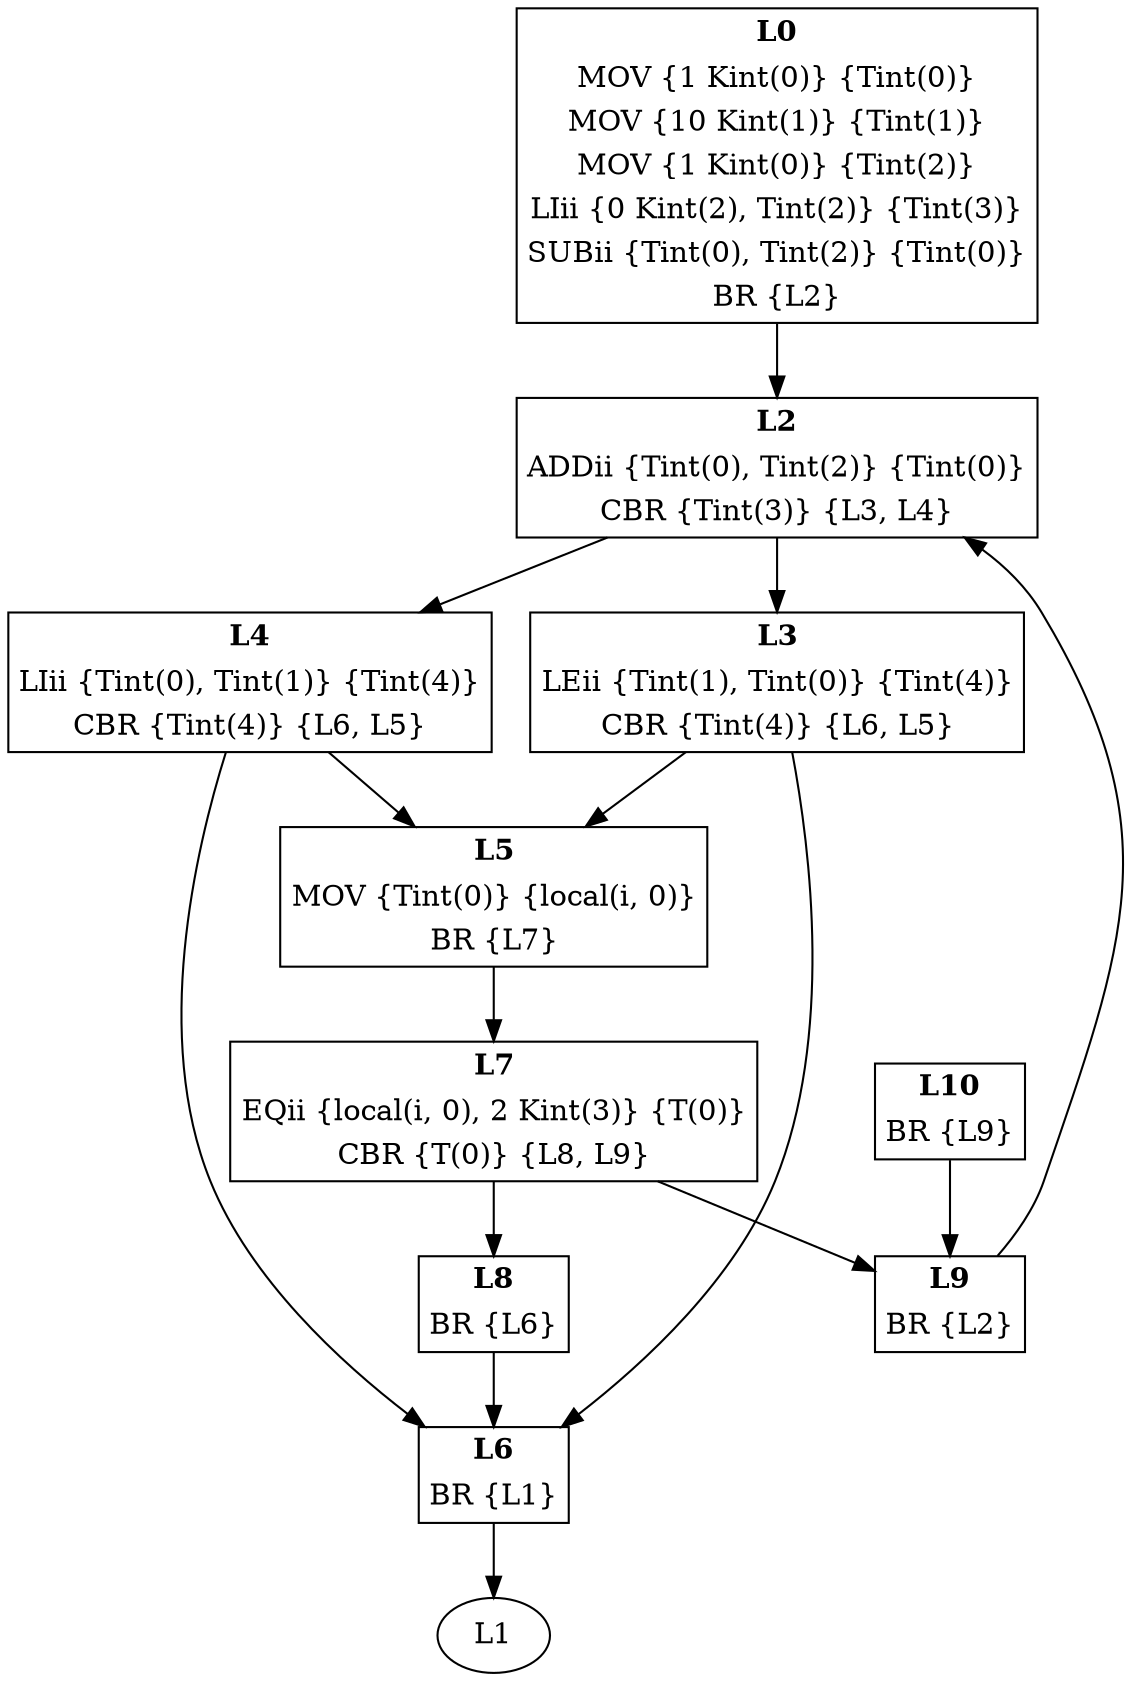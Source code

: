 digraph Proc1 {
L0 [shape=none, margin=0, label=<<TABLE BORDER="1" CELLBORDER="0">
<TR><TD><B>L0</B></TD></TR>
<TR><TD>MOV {1 Kint(0)} {Tint(0)}</TD></TR>
<TR><TD>MOV {10 Kint(1)} {Tint(1)}</TD></TR>
<TR><TD>MOV {1 Kint(0)} {Tint(2)}</TD></TR>
<TR><TD>LIii {0 Kint(2), Tint(2)} {Tint(3)}</TD></TR>
<TR><TD>SUBii {Tint(0), Tint(2)} {Tint(0)}</TD></TR>
<TR><TD>BR {L2}</TD></TR>
</TABLE>>];
L0 -> L2
L2 [shape=none, margin=0, label=<<TABLE BORDER="1" CELLBORDER="0">
<TR><TD><B>L2</B></TD></TR>
<TR><TD>ADDii {Tint(0), Tint(2)} {Tint(0)}</TD></TR>
<TR><TD>CBR {Tint(3)} {L3, L4}</TD></TR>
</TABLE>>];
L2 -> L3
L2 -> L4
L3 [shape=none, margin=0, label=<<TABLE BORDER="1" CELLBORDER="0">
<TR><TD><B>L3</B></TD></TR>
<TR><TD>LEii {Tint(1), Tint(0)} {Tint(4)}</TD></TR>
<TR><TD>CBR {Tint(4)} {L6, L5}</TD></TR>
</TABLE>>];
L3 -> L6
L3 -> L5
L4 [shape=none, margin=0, label=<<TABLE BORDER="1" CELLBORDER="0">
<TR><TD><B>L4</B></TD></TR>
<TR><TD>LIii {Tint(0), Tint(1)} {Tint(4)}</TD></TR>
<TR><TD>CBR {Tint(4)} {L6, L5}</TD></TR>
</TABLE>>];
L4 -> L6
L4 -> L5
L5 [shape=none, margin=0, label=<<TABLE BORDER="1" CELLBORDER="0">
<TR><TD><B>L5</B></TD></TR>
<TR><TD>MOV {Tint(0)} {local(i, 0)}</TD></TR>
<TR><TD>BR {L7}</TD></TR>
</TABLE>>];
L5 -> L7
L6 [shape=none, margin=0, label=<<TABLE BORDER="1" CELLBORDER="0">
<TR><TD><B>L6</B></TD></TR>
<TR><TD>BR {L1}</TD></TR>
</TABLE>>];
L6 -> L1
L7 [shape=none, margin=0, label=<<TABLE BORDER="1" CELLBORDER="0">
<TR><TD><B>L7</B></TD></TR>
<TR><TD>EQii {local(i, 0), 2 Kint(3)} {T(0)}</TD></TR>
<TR><TD>CBR {T(0)} {L8, L9}</TD></TR>
</TABLE>>];
L7 -> L8
L7 -> L9
L8 [shape=none, margin=0, label=<<TABLE BORDER="1" CELLBORDER="0">
<TR><TD><B>L8</B></TD></TR>
<TR><TD>BR {L6}</TD></TR>
</TABLE>>];
L8 -> L6
L9 [shape=none, margin=0, label=<<TABLE BORDER="1" CELLBORDER="0">
<TR><TD><B>L9</B></TD></TR>
<TR><TD>BR {L2}</TD></TR>
</TABLE>>];
L9 -> L2
L10 [shape=none, margin=0, label=<<TABLE BORDER="1" CELLBORDER="0">
<TR><TD><B>L10</B></TD></TR>
<TR><TD>BR {L9}</TD></TR>
</TABLE>>];
L10 -> L9
}

